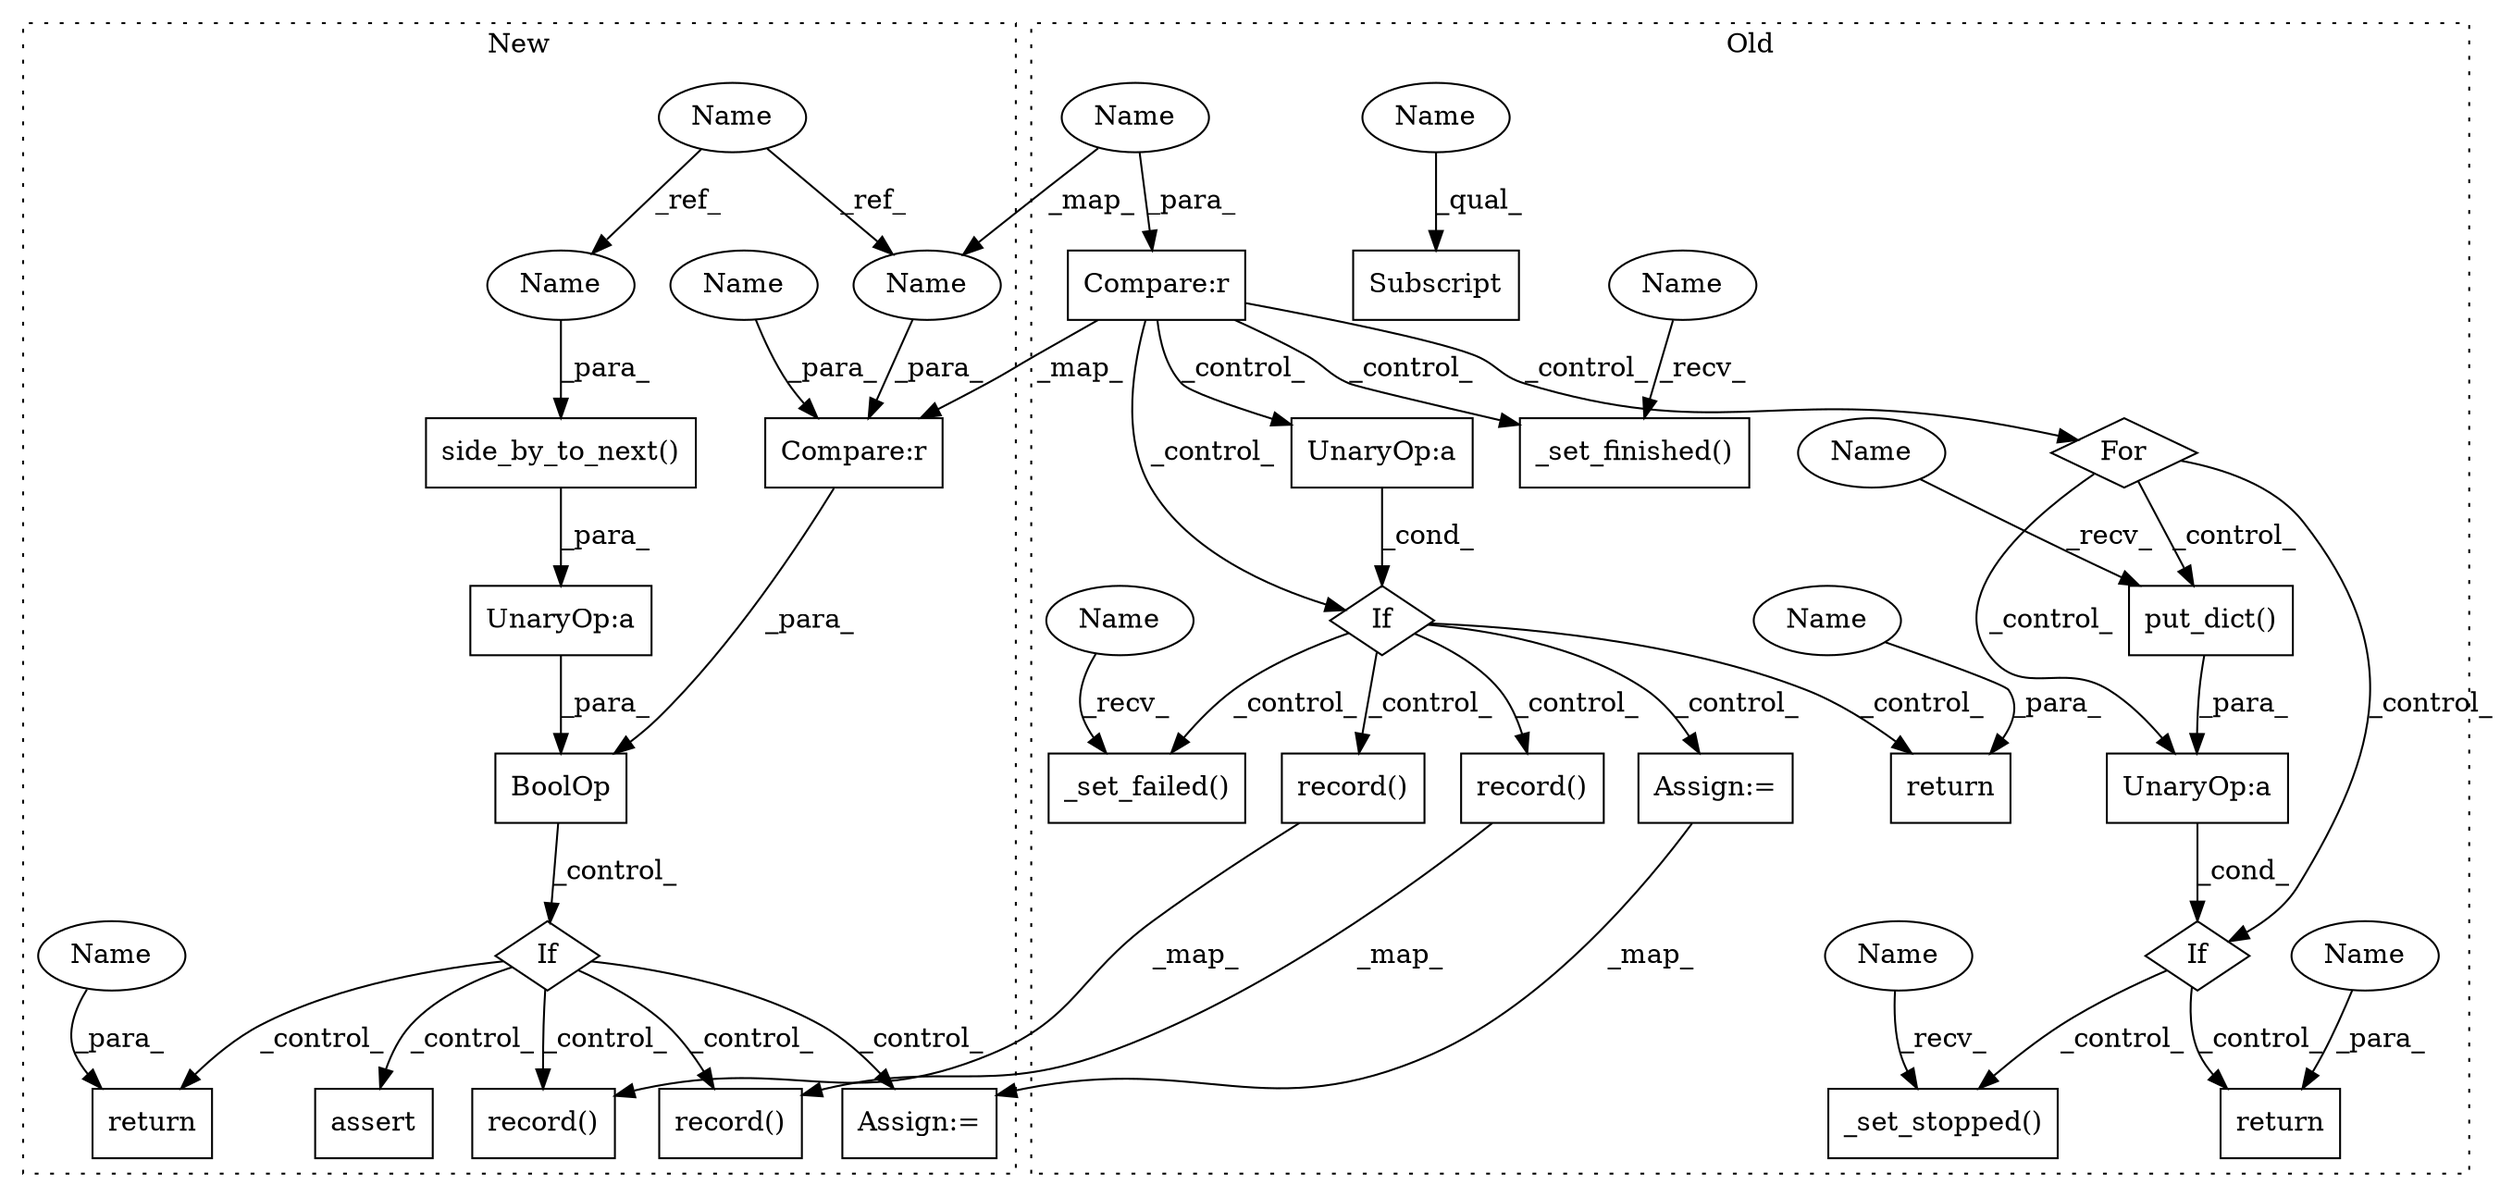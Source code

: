 digraph G {
subgraph cluster0 {
1 [label="put_dict()" a="75" s="2602,2626" l="17,1" shape="box"];
3 [label="_set_stopped()" a="75" s="2645" l="19" shape="box"];
5 [label="If" a="96" s="2595" l="3" shape="diamond"];
6 [label="UnaryOp:a" a="61" s="2598" l="29" shape="box"];
7 [label="For" a="107" s="2549,2581" l="4,14" shape="diamond"];
8 [label="return" a="93" s="2681" l="7" shape="box"];
9 [label="return" a="93" s="2297" l="7" shape="box"];
10 [label="_set_finished()" a="75" s="1745" l="20" shape="box"];
13 [label="Compare:r" a="40" s="1719" l="12" shape="box"];
14 [label="_set_failed()" a="75" s="2259,2279" l="17,1" shape="box"];
18 [label="If" a="96" s="1975" l="3" shape="diamond"];
20 [label="UnaryOp:a" a="61" s="1978" l="45" shape="box"];
21 [label="Subscript" a="63" s="1817,0" l="7,0" shape="box"];
23 [label="record()" a="75" s="2162,2216" l="27,1" shape="box"];
24 [label="Assign:=" a="68" s="2108" l="17" shape="box"];
27 [label="record()" a="75" s="2037,2090" l="27,1" shape="box"];
28 [label="Name" a="87" s="2645" l="4" shape="ellipse"];
29 [label="Name" a="87" s="1745" l="4" shape="ellipse"];
30 [label="Name" a="87" s="2259" l="4" shape="ellipse"];
35 [label="Name" a="87" s="2688" l="4" shape="ellipse"];
36 [label="Name" a="87" s="2304" l="4" shape="ellipse"];
37 [label="Name" a="87" s="1817" l="4" shape="ellipse"];
38 [label="Name" a="87" s="1719" l="4" shape="ellipse"];
39 [label="Name" a="87" s="2602" l="7" shape="ellipse"];
label = "Old";
style="dotted";
}
subgraph cluster1 {
2 [label="return" a="93" s="1890" l="7" shape="box"];
4 [label="If" a="96" s="1832" l="3" shape="diamond"];
11 [label="BoolOp" a="72" s="1640" l="46" shape="box"];
12 [label="Compare:r" a="40" s="1640" l="12" shape="box"];
15 [label="Name" a="87" s="1606" l="4" shape="ellipse"];
16 [label="side_by_to_next()" a="75" s="1660,1685" l="21,1" shape="box"];
17 [label="assert" a="65" s="2092" l="7" shape="box"];
19 [label="UnaryOp:a" a="61" s="1656" l="30" shape="box"];
22 [label="record()" a="75" s="2028,2082" l="27,1" shape="box"];
25 [label="Assign:=" a="68" s="1978" l="17" shape="box"];
26 [label="record()" a="75" s="1911,1964" l="27,1" shape="box"];
31 [label="Name" a="87" s="1897" l="4" shape="ellipse"];
32 [label="Name" a="87" s="1648" l="4" shape="ellipse"];
33 [label="Name" a="87" s="1640" l="4" shape="ellipse"];
34 [label="Name" a="87" s="1681" l="4" shape="ellipse"];
label = "New";
style="dotted";
}
1 -> 6 [label="_para_"];
4 -> 26 [label="_control_"];
4 -> 22 [label="_control_"];
4 -> 17 [label="_control_"];
4 -> 2 [label="_control_"];
4 -> 25 [label="_control_"];
5 -> 8 [label="_control_"];
5 -> 3 [label="_control_"];
6 -> 5 [label="_cond_"];
7 -> 6 [label="_control_"];
7 -> 1 [label="_control_"];
7 -> 5 [label="_control_"];
11 -> 4 [label="_control_"];
12 -> 11 [label="_para_"];
13 -> 7 [label="_control_"];
13 -> 12 [label="_map_"];
13 -> 18 [label="_control_"];
13 -> 20 [label="_control_"];
13 -> 10 [label="_control_"];
15 -> 34 [label="_ref_"];
15 -> 33 [label="_ref_"];
16 -> 19 [label="_para_"];
18 -> 23 [label="_control_"];
18 -> 27 [label="_control_"];
18 -> 24 [label="_control_"];
18 -> 14 [label="_control_"];
18 -> 9 [label="_control_"];
19 -> 11 [label="_para_"];
20 -> 18 [label="_cond_"];
23 -> 22 [label="_map_"];
24 -> 25 [label="_map_"];
27 -> 26 [label="_map_"];
28 -> 3 [label="_recv_"];
29 -> 10 [label="_recv_"];
30 -> 14 [label="_recv_"];
31 -> 2 [label="_para_"];
32 -> 12 [label="_para_"];
33 -> 12 [label="_para_"];
34 -> 16 [label="_para_"];
35 -> 8 [label="_para_"];
36 -> 9 [label="_para_"];
37 -> 21 [label="_qual_"];
38 -> 13 [label="_para_"];
38 -> 33 [label="_map_"];
39 -> 1 [label="_recv_"];
}